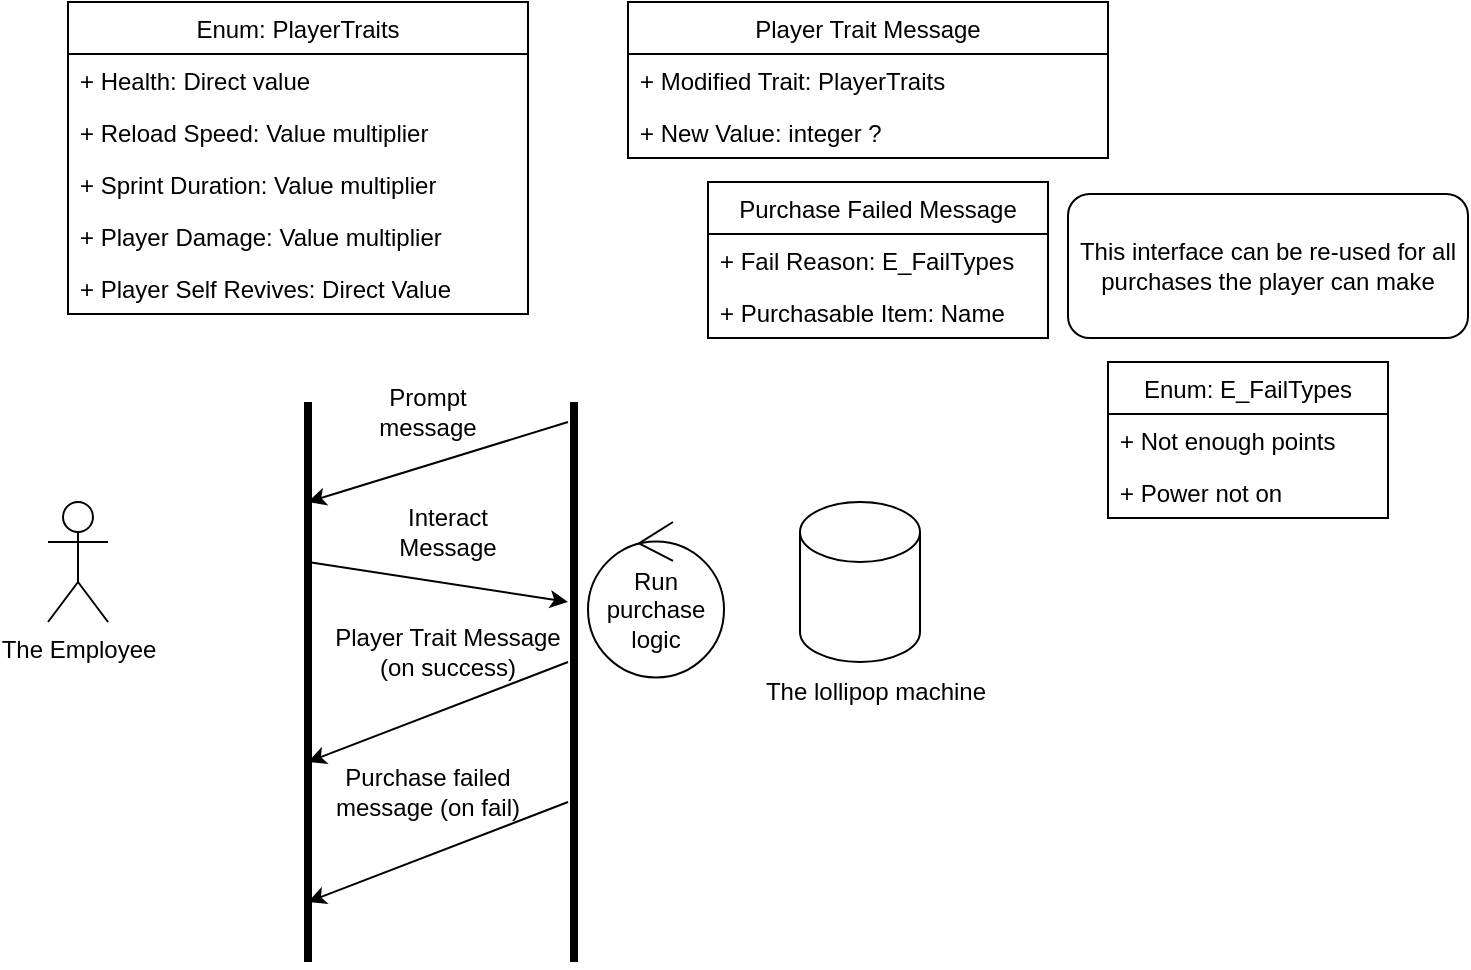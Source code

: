 <mxfile version="20.2.8" type="device"><diagram id="yH2l835GPNN1Vpa3PyY-" name="Page-1"><mxGraphModel dx="1185" dy="636" grid="1" gridSize="10" guides="1" tooltips="1" connect="1" arrows="1" fold="1" page="1" pageScale="1" pageWidth="827" pageHeight="1169" math="0" shadow="0"><root><mxCell id="0"/><mxCell id="1" parent="0"/><mxCell id="4YWwmifxz1Gvv_8SN2O2-1" value="Enum: PlayerTraits" style="swimlane;fontStyle=0;childLayout=stackLayout;horizontal=1;startSize=26;fillColor=none;horizontalStack=0;resizeParent=1;resizeParentMax=0;resizeLast=0;collapsible=1;marginBottom=0;" vertex="1" parent="1"><mxGeometry x="80" y="80" width="230" height="156" as="geometry"/></mxCell><mxCell id="4YWwmifxz1Gvv_8SN2O2-2" value="+ Health: Direct value" style="text;strokeColor=none;fillColor=none;align=left;verticalAlign=top;spacingLeft=4;spacingRight=4;overflow=hidden;rotatable=0;points=[[0,0.5],[1,0.5]];portConstraint=eastwest;" vertex="1" parent="4YWwmifxz1Gvv_8SN2O2-1"><mxGeometry y="26" width="230" height="26" as="geometry"/></mxCell><mxCell id="4YWwmifxz1Gvv_8SN2O2-3" value="+ Reload Speed: Value multiplier" style="text;strokeColor=none;fillColor=none;align=left;verticalAlign=top;spacingLeft=4;spacingRight=4;overflow=hidden;rotatable=0;points=[[0,0.5],[1,0.5]];portConstraint=eastwest;" vertex="1" parent="4YWwmifxz1Gvv_8SN2O2-1"><mxGeometry y="52" width="230" height="26" as="geometry"/></mxCell><mxCell id="4YWwmifxz1Gvv_8SN2O2-4" value="+ Sprint Duration: Value multiplier" style="text;strokeColor=none;fillColor=none;align=left;verticalAlign=top;spacingLeft=4;spacingRight=4;overflow=hidden;rotatable=0;points=[[0,0.5],[1,0.5]];portConstraint=eastwest;" vertex="1" parent="4YWwmifxz1Gvv_8SN2O2-1"><mxGeometry y="78" width="230" height="26" as="geometry"/></mxCell><mxCell id="4YWwmifxz1Gvv_8SN2O2-5" value="+ Player Damage: Value multiplier" style="text;strokeColor=none;fillColor=none;align=left;verticalAlign=top;spacingLeft=4;spacingRight=4;overflow=hidden;rotatable=0;points=[[0,0.5],[1,0.5]];portConstraint=eastwest;" vertex="1" parent="4YWwmifxz1Gvv_8SN2O2-1"><mxGeometry y="104" width="230" height="26" as="geometry"/></mxCell><mxCell id="4YWwmifxz1Gvv_8SN2O2-6" value="+ Player Self Revives: Direct Value" style="text;strokeColor=none;fillColor=none;align=left;verticalAlign=top;spacingLeft=4;spacingRight=4;overflow=hidden;rotatable=0;points=[[0,0.5],[1,0.5]];portConstraint=eastwest;" vertex="1" parent="4YWwmifxz1Gvv_8SN2O2-1"><mxGeometry y="130" width="230" height="26" as="geometry"/></mxCell><mxCell id="4YWwmifxz1Gvv_8SN2O2-7" value="Player Trait Message" style="swimlane;fontStyle=0;childLayout=stackLayout;horizontal=1;startSize=26;fillColor=none;horizontalStack=0;resizeParent=1;resizeParentMax=0;resizeLast=0;collapsible=1;marginBottom=0;" vertex="1" parent="1"><mxGeometry x="360" y="80" width="240" height="78" as="geometry"/></mxCell><mxCell id="4YWwmifxz1Gvv_8SN2O2-8" value="+ Modified Trait: PlayerTraits" style="text;strokeColor=none;fillColor=none;align=left;verticalAlign=top;spacingLeft=4;spacingRight=4;overflow=hidden;rotatable=0;points=[[0,0.5],[1,0.5]];portConstraint=eastwest;" vertex="1" parent="4YWwmifxz1Gvv_8SN2O2-7"><mxGeometry y="26" width="240" height="26" as="geometry"/></mxCell><mxCell id="4YWwmifxz1Gvv_8SN2O2-9" value="+ New Value: integer ?" style="text;strokeColor=none;fillColor=none;align=left;verticalAlign=top;spacingLeft=4;spacingRight=4;overflow=hidden;rotatable=0;points=[[0,0.5],[1,0.5]];portConstraint=eastwest;" vertex="1" parent="4YWwmifxz1Gvv_8SN2O2-7"><mxGeometry y="52" width="240" height="26" as="geometry"/></mxCell><mxCell id="4YWwmifxz1Gvv_8SN2O2-11" value="" style="endArrow=none;html=1;rounded=0;strokeWidth=4;" edge="1" parent="1"><mxGeometry width="50" height="50" relative="1" as="geometry"><mxPoint x="200" y="560" as="sourcePoint"/><mxPoint x="200" y="280" as="targetPoint"/></mxGeometry></mxCell><mxCell id="4YWwmifxz1Gvv_8SN2O2-12" value="" style="endArrow=none;html=1;rounded=0;strokeWidth=4;" edge="1" parent="1"><mxGeometry width="50" height="50" relative="1" as="geometry"><mxPoint x="333" y="560" as="sourcePoint"/><mxPoint x="333" y="280" as="targetPoint"/></mxGeometry></mxCell><mxCell id="4YWwmifxz1Gvv_8SN2O2-13" value="The Employee" style="shape=umlActor;verticalLabelPosition=bottom;verticalAlign=top;html=1;outlineConnect=0;" vertex="1" parent="1"><mxGeometry x="70" y="330" width="30" height="60" as="geometry"/></mxCell><mxCell id="4YWwmifxz1Gvv_8SN2O2-18" value="" style="group" vertex="1" connectable="0" parent="1"><mxGeometry x="414" y="330" width="140" height="110" as="geometry"/></mxCell><mxCell id="4YWwmifxz1Gvv_8SN2O2-16" value="" style="shape=cylinder3;whiteSpace=wrap;html=1;boundedLbl=1;backgroundOutline=1;size=15;" vertex="1" parent="4YWwmifxz1Gvv_8SN2O2-18"><mxGeometry x="32" width="60" height="80" as="geometry"/></mxCell><mxCell id="4YWwmifxz1Gvv_8SN2O2-17" value="The lollipop machine" style="text;html=1;strokeColor=none;fillColor=none;align=center;verticalAlign=middle;whiteSpace=wrap;rounded=0;" vertex="1" parent="4YWwmifxz1Gvv_8SN2O2-18"><mxGeometry y="80" width="140" height="30" as="geometry"/></mxCell><mxCell id="4YWwmifxz1Gvv_8SN2O2-19" value="" style="endArrow=classic;html=1;rounded=0;strokeWidth=1;" edge="1" parent="1"><mxGeometry width="50" height="50" relative="1" as="geometry"><mxPoint x="330" y="290" as="sourcePoint"/><mxPoint x="200" y="330" as="targetPoint"/></mxGeometry></mxCell><mxCell id="4YWwmifxz1Gvv_8SN2O2-20" value="Prompt message" style="text;html=1;strokeColor=none;fillColor=none;align=center;verticalAlign=middle;whiteSpace=wrap;rounded=0;" vertex="1" parent="1"><mxGeometry x="230" y="270" width="60" height="30" as="geometry"/></mxCell><mxCell id="4YWwmifxz1Gvv_8SN2O2-21" value="" style="endArrow=classic;html=1;rounded=0;strokeWidth=1;" edge="1" parent="1"><mxGeometry width="50" height="50" relative="1" as="geometry"><mxPoint x="200" y="360" as="sourcePoint"/><mxPoint x="330" y="380" as="targetPoint"/></mxGeometry></mxCell><mxCell id="4YWwmifxz1Gvv_8SN2O2-22" value="Interact Message" style="text;html=1;strokeColor=none;fillColor=none;align=center;verticalAlign=middle;whiteSpace=wrap;rounded=0;" vertex="1" parent="1"><mxGeometry x="240" y="330" width="60" height="30" as="geometry"/></mxCell><mxCell id="4YWwmifxz1Gvv_8SN2O2-23" value="Run purchase logic" style="ellipse;shape=umlControl;whiteSpace=wrap;html=1;" vertex="1" parent="1"><mxGeometry x="340" y="340" width="68" height="77.71" as="geometry"/></mxCell><mxCell id="4YWwmifxz1Gvv_8SN2O2-24" value="" style="endArrow=classic;html=1;rounded=0;strokeWidth=1;" edge="1" parent="1"><mxGeometry width="50" height="50" relative="1" as="geometry"><mxPoint x="330" y="410" as="sourcePoint"/><mxPoint x="200" y="460" as="targetPoint"/></mxGeometry></mxCell><mxCell id="4YWwmifxz1Gvv_8SN2O2-25" value="Player Trait Message (on success)" style="text;html=1;strokeColor=none;fillColor=none;align=center;verticalAlign=middle;whiteSpace=wrap;rounded=0;" vertex="1" parent="1"><mxGeometry x="205" y="390" width="130" height="30" as="geometry"/></mxCell><mxCell id="4YWwmifxz1Gvv_8SN2O2-26" value="" style="endArrow=classic;html=1;rounded=0;strokeWidth=1;" edge="1" parent="1"><mxGeometry width="50" height="50" relative="1" as="geometry"><mxPoint x="330" y="480" as="sourcePoint"/><mxPoint x="200" y="530" as="targetPoint"/></mxGeometry></mxCell><mxCell id="4YWwmifxz1Gvv_8SN2O2-27" value="Purchase failed message (on fail)" style="text;html=1;strokeColor=none;fillColor=none;align=center;verticalAlign=middle;whiteSpace=wrap;rounded=0;" vertex="1" parent="1"><mxGeometry x="195" y="460" width="130" height="30" as="geometry"/></mxCell><mxCell id="4YWwmifxz1Gvv_8SN2O2-28" value="Purchase Failed Message" style="swimlane;fontStyle=0;childLayout=stackLayout;horizontal=1;startSize=26;fillColor=none;horizontalStack=0;resizeParent=1;resizeParentMax=0;resizeLast=0;collapsible=1;marginBottom=0;" vertex="1" parent="1"><mxGeometry x="400" y="170" width="170" height="78" as="geometry"/></mxCell><mxCell id="4YWwmifxz1Gvv_8SN2O2-29" value="+ Fail Reason: E_FailTypes" style="text;strokeColor=none;fillColor=none;align=left;verticalAlign=top;spacingLeft=4;spacingRight=4;overflow=hidden;rotatable=0;points=[[0,0.5],[1,0.5]];portConstraint=eastwest;" vertex="1" parent="4YWwmifxz1Gvv_8SN2O2-28"><mxGeometry y="26" width="170" height="26" as="geometry"/></mxCell><mxCell id="4YWwmifxz1Gvv_8SN2O2-31" value="+ Purchasable Item: Name" style="text;strokeColor=none;fillColor=none;align=left;verticalAlign=top;spacingLeft=4;spacingRight=4;overflow=hidden;rotatable=0;points=[[0,0.5],[1,0.5]];portConstraint=eastwest;" vertex="1" parent="4YWwmifxz1Gvv_8SN2O2-28"><mxGeometry y="52" width="170" height="26" as="geometry"/></mxCell><mxCell id="4YWwmifxz1Gvv_8SN2O2-33" value="This interface can be re-used for all purchases the player can make" style="rounded=1;whiteSpace=wrap;html=1;" vertex="1" parent="1"><mxGeometry x="580" y="176" width="200" height="72" as="geometry"/></mxCell><mxCell id="4YWwmifxz1Gvv_8SN2O2-35" value="Enum: E_FailTypes" style="swimlane;fontStyle=0;childLayout=stackLayout;horizontal=1;startSize=26;fillColor=none;horizontalStack=0;resizeParent=1;resizeParentMax=0;resizeLast=0;collapsible=1;marginBottom=0;" vertex="1" parent="1"><mxGeometry x="600" y="260" width="140" height="78" as="geometry"/></mxCell><mxCell id="4YWwmifxz1Gvv_8SN2O2-36" value="+ Not enough points" style="text;strokeColor=none;fillColor=none;align=left;verticalAlign=top;spacingLeft=4;spacingRight=4;overflow=hidden;rotatable=0;points=[[0,0.5],[1,0.5]];portConstraint=eastwest;" vertex="1" parent="4YWwmifxz1Gvv_8SN2O2-35"><mxGeometry y="26" width="140" height="26" as="geometry"/></mxCell><mxCell id="4YWwmifxz1Gvv_8SN2O2-37" value="+ Power not on" style="text;strokeColor=none;fillColor=none;align=left;verticalAlign=top;spacingLeft=4;spacingRight=4;overflow=hidden;rotatable=0;points=[[0,0.5],[1,0.5]];portConstraint=eastwest;" vertex="1" parent="4YWwmifxz1Gvv_8SN2O2-35"><mxGeometry y="52" width="140" height="26" as="geometry"/></mxCell></root></mxGraphModel></diagram></mxfile>
